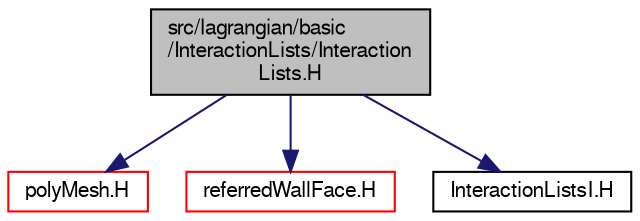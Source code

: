 digraph "src/lagrangian/basic/InteractionLists/InteractionLists.H"
{
  bgcolor="transparent";
  edge [fontname="FreeSans",fontsize="10",labelfontname="FreeSans",labelfontsize="10"];
  node [fontname="FreeSans",fontsize="10",shape=record];
  Node0 [label="src/lagrangian/basic\l/InteractionLists/Interaction\lLists.H",height=0.2,width=0.4,color="black", fillcolor="grey75", style="filled", fontcolor="black"];
  Node0 -> Node1 [color="midnightblue",fontsize="10",style="solid",fontname="FreeSans"];
  Node1 [label="polyMesh.H",height=0.2,width=0.4,color="red",URL="$a11630.html"];
  Node0 -> Node220 [color="midnightblue",fontsize="10",style="solid",fontname="FreeSans"];
  Node220 [label="referredWallFace.H",height=0.2,width=0.4,color="red",URL="$a04874.html"];
  Node0 -> Node222 [color="midnightblue",fontsize="10",style="solid",fontname="FreeSans"];
  Node222 [label="InteractionListsI.H",height=0.2,width=0.4,color="black",URL="$a04868.html"];
}
